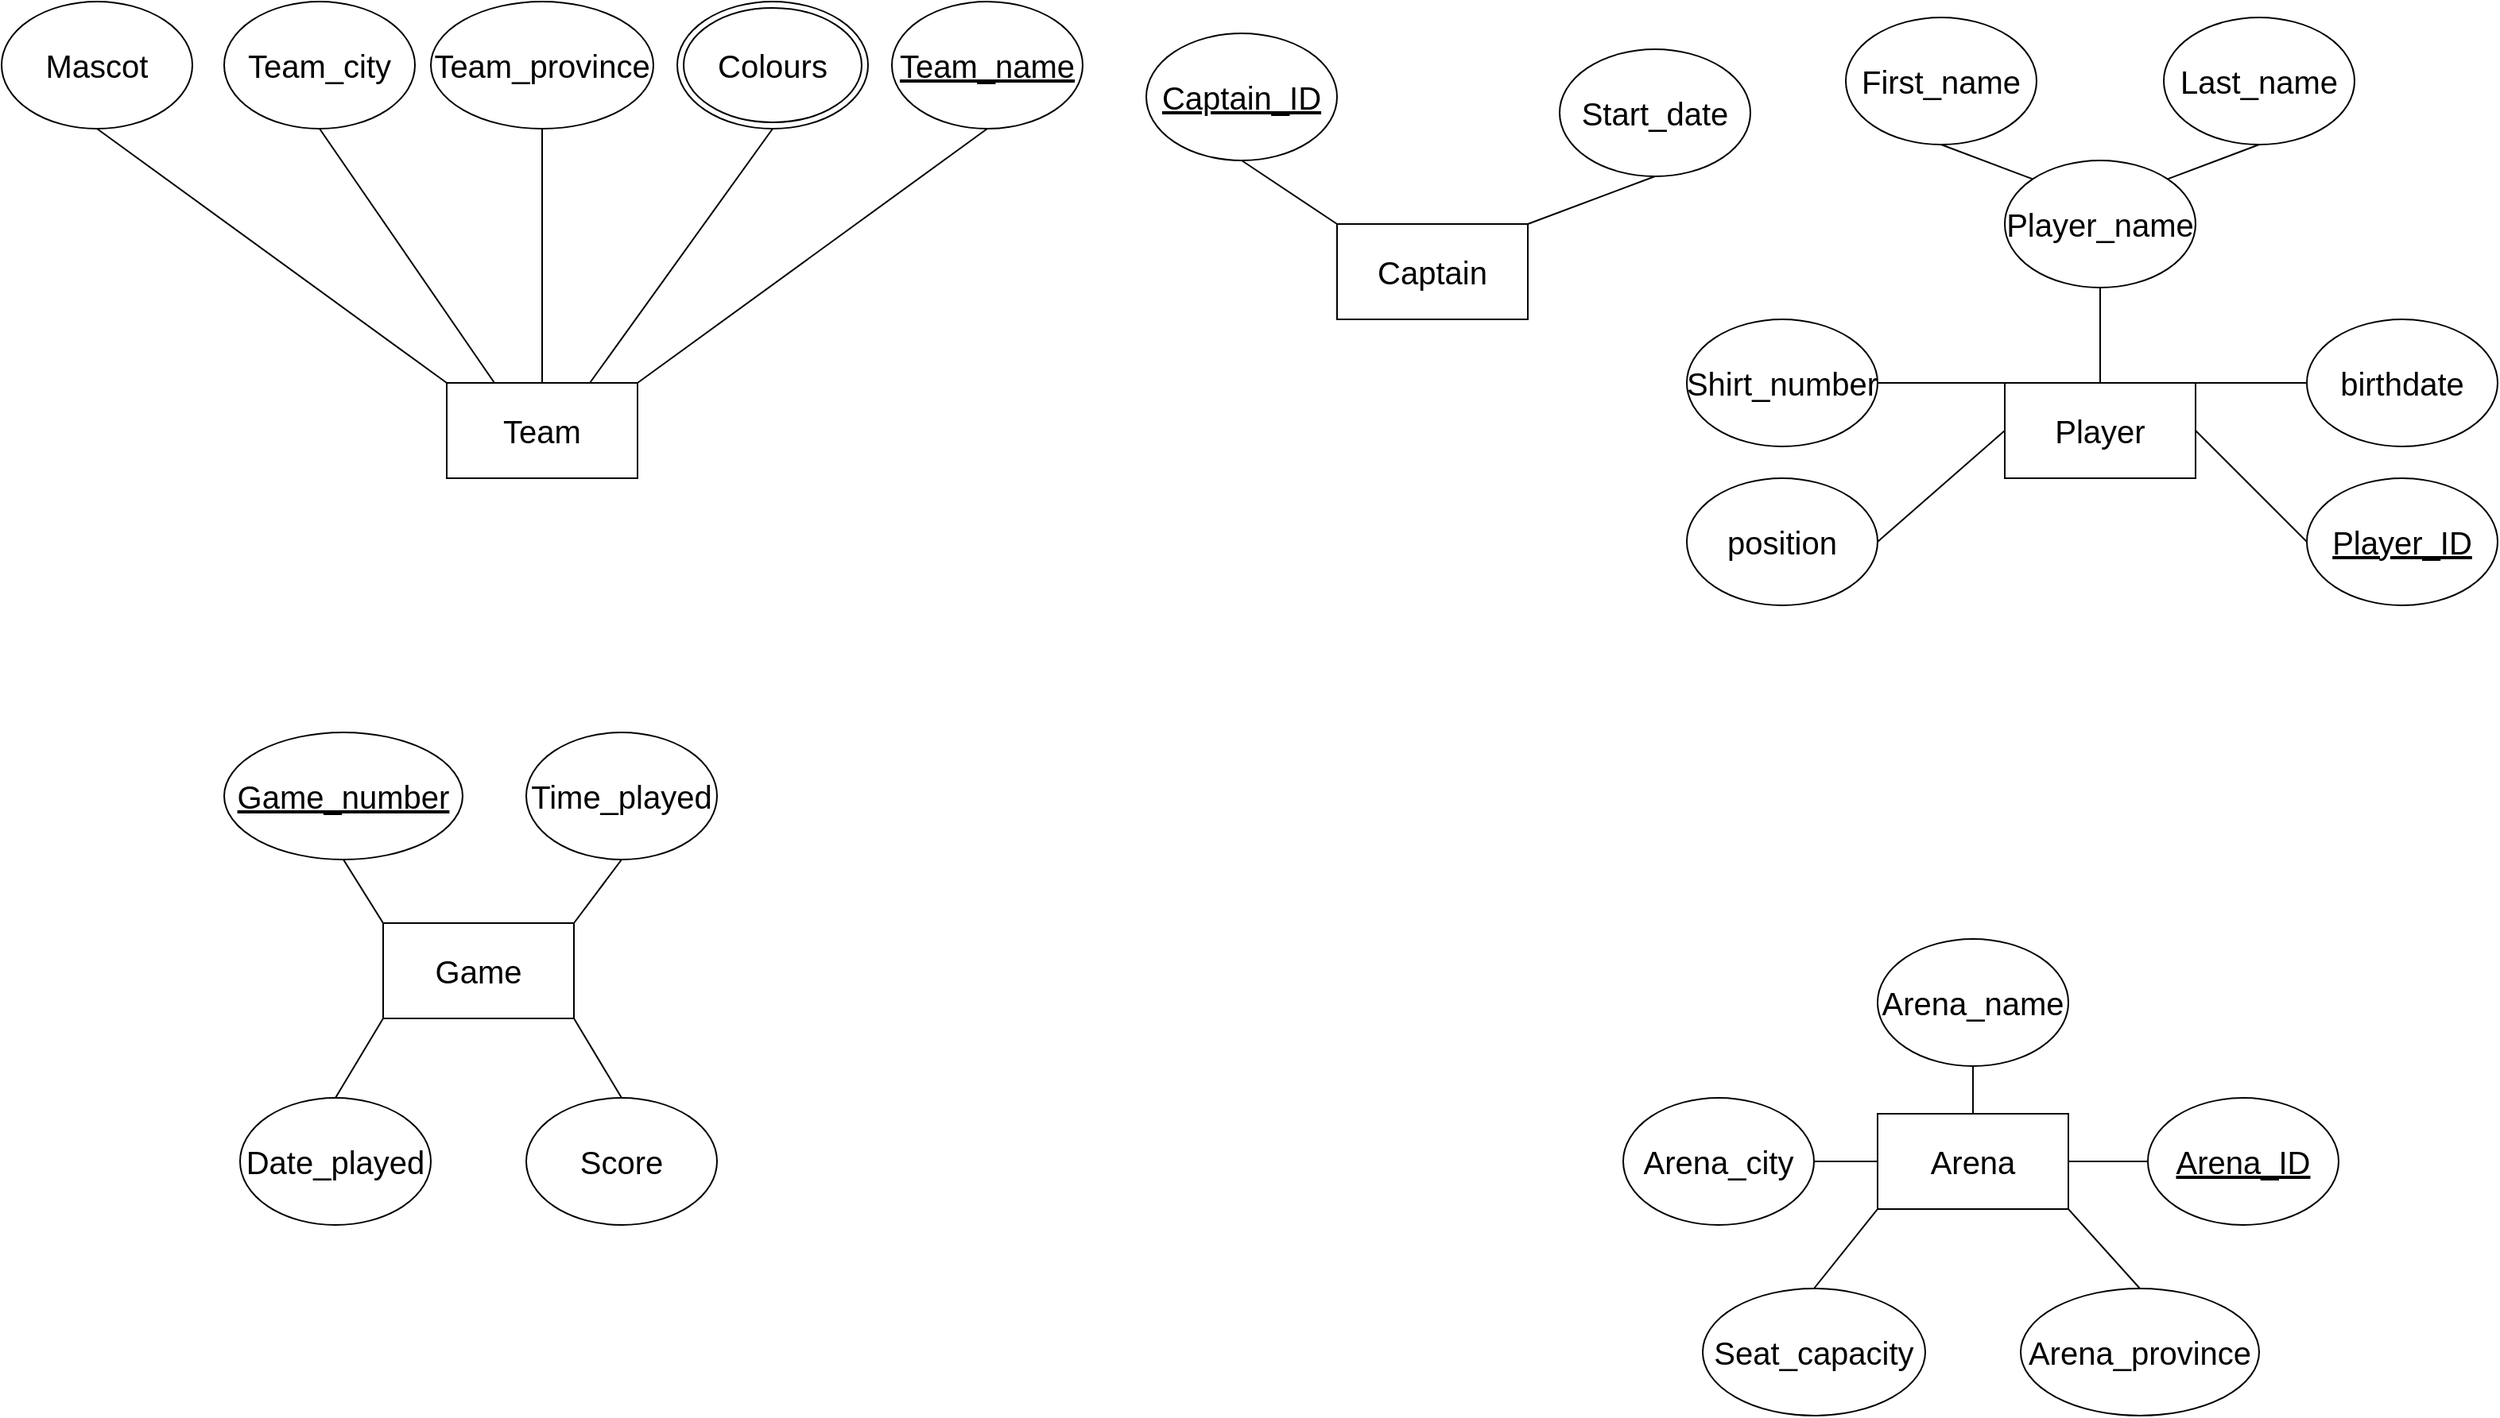 <mxfile version="22.0.3" type="github">
  <diagram name="Page-1" id="1Um2orX1gDLMB8wrH6vC">
    <mxGraphModel dx="2220" dy="1248" grid="1" gridSize="10" guides="1" tooltips="1" connect="1" arrows="1" fold="1" page="1" pageScale="1" pageWidth="850" pageHeight="1100" math="0" shadow="0">
      <root>
        <mxCell id="0" />
        <mxCell id="1" parent="0" />
        <mxCell id="F3CCAS_1allMjRnpE31i-1" value="&lt;font style=&quot;font-size: 20px;&quot;&gt;Team&lt;/font&gt;" style="rounded=0;whiteSpace=wrap;html=1;" parent="1" vertex="1">
          <mxGeometry x="280" y="240" width="120" height="60" as="geometry" />
        </mxCell>
        <mxCell id="F3CCAS_1allMjRnpE31i-2" value="&lt;font style=&quot;font-size: 20px;&quot;&gt;Mascot&lt;/font&gt;" style="ellipse;whiteSpace=wrap;html=1;" parent="1" vertex="1">
          <mxGeometry width="120" height="80" as="geometry" />
        </mxCell>
        <mxCell id="F3CCAS_1allMjRnpE31i-4" value="&lt;span style=&quot;font-size: 20px;&quot;&gt;&lt;u&gt;Team_name&lt;/u&gt;&lt;/span&gt;" style="ellipse;whiteSpace=wrap;html=1;" parent="1" vertex="1">
          <mxGeometry x="560" width="120" height="80" as="geometry" />
        </mxCell>
        <mxCell id="F3CCAS_1allMjRnpE31i-5" value="&lt;font style=&quot;font-size: 20px;&quot;&gt;Team_city&lt;/font&gt;" style="ellipse;whiteSpace=wrap;html=1;" parent="1" vertex="1">
          <mxGeometry x="140" width="120" height="80" as="geometry" />
        </mxCell>
        <mxCell id="F3CCAS_1allMjRnpE31i-7" value="" style="endArrow=none;html=1;rounded=0;entryX=0;entryY=0;entryDx=0;entryDy=0;exitX=0.5;exitY=1;exitDx=0;exitDy=0;" parent="1" source="F3CCAS_1allMjRnpE31i-2" target="F3CCAS_1allMjRnpE31i-1" edge="1">
          <mxGeometry width="50" height="50" relative="1" as="geometry">
            <mxPoint x="400" y="220" as="sourcePoint" />
            <mxPoint x="450" y="170" as="targetPoint" />
          </mxGeometry>
        </mxCell>
        <mxCell id="F3CCAS_1allMjRnpE31i-9" value="" style="endArrow=none;html=1;rounded=0;entryX=0.25;entryY=0;entryDx=0;entryDy=0;exitX=0.5;exitY=1;exitDx=0;exitDy=0;" parent="1" source="F3CCAS_1allMjRnpE31i-5" target="F3CCAS_1allMjRnpE31i-1" edge="1">
          <mxGeometry width="50" height="50" relative="1" as="geometry">
            <mxPoint x="400" y="220" as="sourcePoint" />
            <mxPoint x="450" y="170" as="targetPoint" />
          </mxGeometry>
        </mxCell>
        <mxCell id="F3CCAS_1allMjRnpE31i-11" value="" style="endArrow=none;html=1;rounded=0;exitX=1;exitY=0;exitDx=0;exitDy=0;entryX=0.5;entryY=1;entryDx=0;entryDy=0;" parent="1" source="F3CCAS_1allMjRnpE31i-1" target="F3CCAS_1allMjRnpE31i-4" edge="1">
          <mxGeometry width="50" height="50" relative="1" as="geometry">
            <mxPoint x="400" y="220" as="sourcePoint" />
            <mxPoint x="450" y="170" as="targetPoint" />
          </mxGeometry>
        </mxCell>
        <mxCell id="F3CCAS_1allMjRnpE31i-12" value="" style="endArrow=none;html=1;rounded=0;entryX=0.75;entryY=0;entryDx=0;entryDy=0;exitX=0.5;exitY=1;exitDx=0;exitDy=0;" parent="1" source="F3CCAS_1allMjRnpE31i-17" target="F3CCAS_1allMjRnpE31i-1" edge="1">
          <mxGeometry width="50" height="50" relative="1" as="geometry">
            <mxPoint x="470" y="110" as="sourcePoint" />
            <mxPoint x="450" y="170" as="targetPoint" />
          </mxGeometry>
        </mxCell>
        <mxCell id="F3CCAS_1allMjRnpE31i-13" value="&lt;font style=&quot;font-size: 20px;&quot;&gt;Team_province&lt;/font&gt;" style="ellipse;whiteSpace=wrap;html=1;" parent="1" vertex="1">
          <mxGeometry x="270" width="140" height="80" as="geometry" />
        </mxCell>
        <mxCell id="F3CCAS_1allMjRnpE31i-14" value="" style="endArrow=none;html=1;rounded=0;entryX=0.5;entryY=1;entryDx=0;entryDy=0;exitX=0.5;exitY=0;exitDx=0;exitDy=0;" parent="1" source="F3CCAS_1allMjRnpE31i-1" target="F3CCAS_1allMjRnpE31i-13" edge="1">
          <mxGeometry width="50" height="50" relative="1" as="geometry">
            <mxPoint x="400" y="220" as="sourcePoint" />
            <mxPoint x="450" y="170" as="targetPoint" />
          </mxGeometry>
        </mxCell>
        <mxCell id="F3CCAS_1allMjRnpE31i-17" value="&lt;font style=&quot;font-size: 20px;&quot;&gt;Colours&lt;/font&gt;" style="ellipse;shape=doubleEllipse;whiteSpace=wrap;html=1;" parent="1" vertex="1">
          <mxGeometry x="425" width="120" height="80" as="geometry" />
        </mxCell>
        <mxCell id="F3CCAS_1allMjRnpE31i-18" value="&lt;font style=&quot;font-size: 20px;&quot;&gt;Player&lt;/font&gt;" style="rounded=0;whiteSpace=wrap;html=1;" parent="1" vertex="1">
          <mxGeometry x="1260" y="240" width="120" height="60" as="geometry" />
        </mxCell>
        <mxCell id="F3CCAS_1allMjRnpE31i-22" value="&lt;font style=&quot;font-size: 20px;&quot;&gt;&lt;u&gt;Player_ID&lt;/u&gt;&lt;/font&gt;" style="ellipse;whiteSpace=wrap;html=1;" parent="1" vertex="1">
          <mxGeometry x="1450" y="300" width="120" height="80" as="geometry" />
        </mxCell>
        <mxCell id="F3CCAS_1allMjRnpE31i-23" value="&lt;span style=&quot;font-size: 20px;&quot;&gt;Player_name&lt;/span&gt;" style="ellipse;whiteSpace=wrap;html=1;" parent="1" vertex="1">
          <mxGeometry x="1260" y="100" width="120" height="80" as="geometry" />
        </mxCell>
        <mxCell id="F3CCAS_1allMjRnpE31i-24" value="&lt;span style=&quot;font-size: 20px;&quot;&gt;First_name&lt;/span&gt;" style="ellipse;whiteSpace=wrap;html=1;" parent="1" vertex="1">
          <mxGeometry x="1160" y="10" width="120" height="80" as="geometry" />
        </mxCell>
        <mxCell id="F3CCAS_1allMjRnpE31i-25" value="&lt;font style=&quot;font-size: 20px;&quot;&gt;Last_name&lt;/font&gt;" style="ellipse;whiteSpace=wrap;html=1;" parent="1" vertex="1">
          <mxGeometry x="1360" y="10" width="120" height="80" as="geometry" />
        </mxCell>
        <mxCell id="F3CCAS_1allMjRnpE31i-26" value="" style="endArrow=none;html=1;rounded=0;entryX=0;entryY=0;entryDx=0;entryDy=0;exitX=0.5;exitY=1;exitDx=0;exitDy=0;" parent="1" source="F3CCAS_1allMjRnpE31i-24" target="F3CCAS_1allMjRnpE31i-23" edge="1">
          <mxGeometry width="50" height="50" relative="1" as="geometry">
            <mxPoint x="430" y="410" as="sourcePoint" />
            <mxPoint x="480" y="360" as="targetPoint" />
          </mxGeometry>
        </mxCell>
        <mxCell id="F3CCAS_1allMjRnpE31i-27" value="" style="endArrow=none;html=1;rounded=0;entryX=1;entryY=0;entryDx=0;entryDy=0;exitX=0.5;exitY=1;exitDx=0;exitDy=0;" parent="1" source="F3CCAS_1allMjRnpE31i-25" target="F3CCAS_1allMjRnpE31i-23" edge="1">
          <mxGeometry width="50" height="50" relative="1" as="geometry">
            <mxPoint x="430" y="410" as="sourcePoint" />
            <mxPoint x="480" y="360" as="targetPoint" />
          </mxGeometry>
        </mxCell>
        <mxCell id="F3CCAS_1allMjRnpE31i-28" value="&lt;font style=&quot;font-size: 20px;&quot;&gt;position&lt;/font&gt;" style="ellipse;whiteSpace=wrap;html=1;" parent="1" vertex="1">
          <mxGeometry x="1060" y="300" width="120" height="80" as="geometry" />
        </mxCell>
        <mxCell id="F3CCAS_1allMjRnpE31i-29" value="&lt;font style=&quot;font-size: 20px;&quot;&gt;birthdate&lt;/font&gt;" style="ellipse;whiteSpace=wrap;html=1;" parent="1" vertex="1">
          <mxGeometry x="1450" y="200" width="120" height="80" as="geometry" />
        </mxCell>
        <mxCell id="F3CCAS_1allMjRnpE31i-30" value="" style="endArrow=none;html=1;rounded=0;exitX=0.5;exitY=1;exitDx=0;exitDy=0;entryX=0.5;entryY=0;entryDx=0;entryDy=0;" parent="1" source="F3CCAS_1allMjRnpE31i-23" target="F3CCAS_1allMjRnpE31i-18" edge="1">
          <mxGeometry width="50" height="50" relative="1" as="geometry">
            <mxPoint x="780" y="590" as="sourcePoint" />
            <mxPoint x="830" y="540" as="targetPoint" />
          </mxGeometry>
        </mxCell>
        <mxCell id="F3CCAS_1allMjRnpE31i-32" value="" style="endArrow=none;html=1;rounded=0;entryX=0;entryY=0.5;entryDx=0;entryDy=0;exitX=1;exitY=0;exitDx=0;exitDy=0;" parent="1" source="F3CCAS_1allMjRnpE31i-18" target="F3CCAS_1allMjRnpE31i-29" edge="1">
          <mxGeometry width="50" height="50" relative="1" as="geometry">
            <mxPoint x="780" y="590" as="sourcePoint" />
            <mxPoint x="830" y="540" as="targetPoint" />
          </mxGeometry>
        </mxCell>
        <mxCell id="F3CCAS_1allMjRnpE31i-33" value="" style="endArrow=none;html=1;rounded=0;exitX=0;exitY=0.5;exitDx=0;exitDy=0;entryX=1;entryY=0.5;entryDx=0;entryDy=0;" parent="1" source="F3CCAS_1allMjRnpE31i-22" target="F3CCAS_1allMjRnpE31i-18" edge="1">
          <mxGeometry width="50" height="50" relative="1" as="geometry">
            <mxPoint x="780" y="590" as="sourcePoint" />
            <mxPoint x="830" y="540" as="targetPoint" />
          </mxGeometry>
        </mxCell>
        <mxCell id="F3CCAS_1allMjRnpE31i-34" value="" style="endArrow=none;html=1;rounded=0;exitX=1;exitY=0.5;exitDx=0;exitDy=0;entryX=0;entryY=0.5;entryDx=0;entryDy=0;" parent="1" source="F3CCAS_1allMjRnpE31i-28" target="F3CCAS_1allMjRnpE31i-18" edge="1">
          <mxGeometry width="50" height="50" relative="1" as="geometry">
            <mxPoint x="780" y="590" as="sourcePoint" />
            <mxPoint x="830" y="540" as="targetPoint" />
          </mxGeometry>
        </mxCell>
        <mxCell id="F3CCAS_1allMjRnpE31i-36" value="&lt;font style=&quot;font-size: 20px;&quot;&gt;Captain&lt;/font&gt;" style="rounded=0;whiteSpace=wrap;html=1;" parent="1" vertex="1">
          <mxGeometry x="840" y="140" width="120" height="60" as="geometry" />
        </mxCell>
        <mxCell id="F3CCAS_1allMjRnpE31i-37" value="&lt;font style=&quot;font-size: 20px;&quot;&gt;&lt;u&gt;Captain_ID&lt;/u&gt;&lt;/font&gt;" style="ellipse;whiteSpace=wrap;html=1;" parent="1" vertex="1">
          <mxGeometry x="720" y="20" width="120" height="80" as="geometry" />
        </mxCell>
        <mxCell id="F3CCAS_1allMjRnpE31i-38" value="&lt;font style=&quot;font-size: 20px;&quot;&gt;Start_date&lt;/font&gt;" style="ellipse;whiteSpace=wrap;html=1;" parent="1" vertex="1">
          <mxGeometry x="980" y="30" width="120" height="80" as="geometry" />
        </mxCell>
        <mxCell id="F3CCAS_1allMjRnpE31i-39" value="" style="endArrow=none;html=1;rounded=0;exitX=1;exitY=0;exitDx=0;exitDy=0;entryX=0.5;entryY=1;entryDx=0;entryDy=0;" parent="1" source="F3CCAS_1allMjRnpE31i-36" target="F3CCAS_1allMjRnpE31i-38" edge="1">
          <mxGeometry width="50" height="50" relative="1" as="geometry">
            <mxPoint x="1110" y="40" as="sourcePoint" />
            <mxPoint x="1160" y="-10" as="targetPoint" />
          </mxGeometry>
        </mxCell>
        <mxCell id="F3CCAS_1allMjRnpE31i-40" value="" style="endArrow=none;html=1;rounded=0;entryX=0.5;entryY=1;entryDx=0;entryDy=0;exitX=0;exitY=0;exitDx=0;exitDy=0;" parent="1" source="F3CCAS_1allMjRnpE31i-36" target="F3CCAS_1allMjRnpE31i-37" edge="1">
          <mxGeometry width="50" height="50" relative="1" as="geometry">
            <mxPoint x="1110" y="40" as="sourcePoint" />
            <mxPoint x="1160" y="-10" as="targetPoint" />
          </mxGeometry>
        </mxCell>
        <mxCell id="irxl1gJs7Yzo-ps2P689-1" value="&lt;font style=&quot;font-size: 20px;&quot;&gt;Shirt_number&lt;/font&gt;" style="ellipse;whiteSpace=wrap;html=1;" vertex="1" parent="1">
          <mxGeometry x="1060" y="200" width="120" height="80" as="geometry" />
        </mxCell>
        <mxCell id="irxl1gJs7Yzo-ps2P689-2" value="" style="endArrow=none;html=1;rounded=0;entryX=0;entryY=0;entryDx=0;entryDy=0;exitX=1;exitY=0.5;exitDx=0;exitDy=0;" edge="1" parent="1" source="irxl1gJs7Yzo-ps2P689-1" target="F3CCAS_1allMjRnpE31i-18">
          <mxGeometry width="50" height="50" relative="1" as="geometry">
            <mxPoint x="570" y="510" as="sourcePoint" />
            <mxPoint x="620" y="460" as="targetPoint" />
          </mxGeometry>
        </mxCell>
        <mxCell id="irxl1gJs7Yzo-ps2P689-4" value="&lt;font style=&quot;font-size: 20px;&quot;&gt;Game&lt;/font&gt;" style="rounded=0;whiteSpace=wrap;html=1;" vertex="1" parent="1">
          <mxGeometry x="240" y="580" width="120" height="60" as="geometry" />
        </mxCell>
        <mxCell id="irxl1gJs7Yzo-ps2P689-5" value="&lt;font style=&quot;font-size: 20px;&quot;&gt;&lt;u&gt;Game_number&lt;/u&gt;&lt;/font&gt;" style="ellipse;whiteSpace=wrap;html=1;" vertex="1" parent="1">
          <mxGeometry x="140" y="460" width="150" height="80" as="geometry" />
        </mxCell>
        <mxCell id="irxl1gJs7Yzo-ps2P689-6" value="" style="endArrow=none;html=1;rounded=0;entryX=0.5;entryY=1;entryDx=0;entryDy=0;exitX=0;exitY=0;exitDx=0;exitDy=0;" edge="1" parent="1" source="irxl1gJs7Yzo-ps2P689-4" target="irxl1gJs7Yzo-ps2P689-5">
          <mxGeometry width="50" height="50" relative="1" as="geometry">
            <mxPoint x="270" y="600" as="sourcePoint" />
            <mxPoint x="320" y="550" as="targetPoint" />
          </mxGeometry>
        </mxCell>
        <mxCell id="irxl1gJs7Yzo-ps2P689-8" value="&lt;font style=&quot;font-size: 20px;&quot;&gt;Time_played&lt;/font&gt;" style="ellipse;whiteSpace=wrap;html=1;" vertex="1" parent="1">
          <mxGeometry x="330" y="460" width="120" height="80" as="geometry" />
        </mxCell>
        <mxCell id="irxl1gJs7Yzo-ps2P689-9" value="&lt;font style=&quot;font-size: 20px;&quot;&gt;Date_played&lt;/font&gt;" style="ellipse;whiteSpace=wrap;html=1;" vertex="1" parent="1">
          <mxGeometry x="150" y="690" width="120" height="80" as="geometry" />
        </mxCell>
        <mxCell id="irxl1gJs7Yzo-ps2P689-10" value="&lt;font style=&quot;font-size: 20px;&quot;&gt;Score&lt;/font&gt;" style="ellipse;whiteSpace=wrap;html=1;" vertex="1" parent="1">
          <mxGeometry x="330" y="690" width="120" height="80" as="geometry" />
        </mxCell>
        <mxCell id="irxl1gJs7Yzo-ps2P689-11" value="" style="endArrow=none;html=1;rounded=0;entryX=0.5;entryY=1;entryDx=0;entryDy=0;exitX=1;exitY=0;exitDx=0;exitDy=0;" edge="1" parent="1" source="irxl1gJs7Yzo-ps2P689-4" target="irxl1gJs7Yzo-ps2P689-8">
          <mxGeometry width="50" height="50" relative="1" as="geometry">
            <mxPoint x="270" y="590" as="sourcePoint" />
            <mxPoint x="320" y="540" as="targetPoint" />
          </mxGeometry>
        </mxCell>
        <mxCell id="irxl1gJs7Yzo-ps2P689-12" value="" style="endArrow=none;html=1;rounded=0;entryX=0.5;entryY=0;entryDx=0;entryDy=0;exitX=0;exitY=1;exitDx=0;exitDy=0;" edge="1" parent="1" source="irxl1gJs7Yzo-ps2P689-4" target="irxl1gJs7Yzo-ps2P689-9">
          <mxGeometry width="50" height="50" relative="1" as="geometry">
            <mxPoint x="270" y="590" as="sourcePoint" />
            <mxPoint x="320" y="540" as="targetPoint" />
          </mxGeometry>
        </mxCell>
        <mxCell id="irxl1gJs7Yzo-ps2P689-13" value="" style="endArrow=none;html=1;rounded=0;entryX=0.5;entryY=0;entryDx=0;entryDy=0;exitX=1;exitY=1;exitDx=0;exitDy=0;" edge="1" parent="1" source="irxl1gJs7Yzo-ps2P689-4" target="irxl1gJs7Yzo-ps2P689-10">
          <mxGeometry width="50" height="50" relative="1" as="geometry">
            <mxPoint x="270" y="590" as="sourcePoint" />
            <mxPoint x="320" y="540" as="targetPoint" />
          </mxGeometry>
        </mxCell>
        <mxCell id="irxl1gJs7Yzo-ps2P689-14" value="&lt;font style=&quot;font-size: 20px;&quot;&gt;Arena&lt;/font&gt;" style="rounded=0;whiteSpace=wrap;html=1;" vertex="1" parent="1">
          <mxGeometry x="1180" y="700" width="120" height="60" as="geometry" />
        </mxCell>
        <mxCell id="irxl1gJs7Yzo-ps2P689-15" value="&lt;font style=&quot;font-size: 20px;&quot;&gt;&lt;u&gt;Arena_ID&lt;/u&gt;&lt;/font&gt;" style="ellipse;whiteSpace=wrap;html=1;" vertex="1" parent="1">
          <mxGeometry x="1350" y="690" width="120" height="80" as="geometry" />
        </mxCell>
        <mxCell id="irxl1gJs7Yzo-ps2P689-17" value="&lt;font style=&quot;font-size: 20px;&quot;&gt;Arena_name&lt;/font&gt;" style="ellipse;whiteSpace=wrap;html=1;" vertex="1" parent="1">
          <mxGeometry x="1180" y="590" width="120" height="80" as="geometry" />
        </mxCell>
        <mxCell id="irxl1gJs7Yzo-ps2P689-18" value="&lt;font style=&quot;font-size: 20px;&quot;&gt;Arena_city&lt;/font&gt;" style="ellipse;whiteSpace=wrap;html=1;" vertex="1" parent="1">
          <mxGeometry x="1020" y="690" width="120" height="80" as="geometry" />
        </mxCell>
        <mxCell id="irxl1gJs7Yzo-ps2P689-19" value="&lt;font style=&quot;font-size: 20px;&quot;&gt;Arena_province&lt;/font&gt;" style="ellipse;whiteSpace=wrap;html=1;" vertex="1" parent="1">
          <mxGeometry x="1270" y="810" width="150" height="80" as="geometry" />
        </mxCell>
        <mxCell id="irxl1gJs7Yzo-ps2P689-21" value="&lt;font style=&quot;font-size: 20px;&quot;&gt;Seat_capacity&lt;/font&gt;" style="ellipse;whiteSpace=wrap;html=1;" vertex="1" parent="1">
          <mxGeometry x="1070" y="810" width="140" height="80" as="geometry" />
        </mxCell>
        <mxCell id="irxl1gJs7Yzo-ps2P689-22" value="" style="endArrow=none;html=1;rounded=0;entryX=1;entryY=0.5;entryDx=0;entryDy=0;exitX=0;exitY=0.5;exitDx=0;exitDy=0;" edge="1" parent="1" source="irxl1gJs7Yzo-ps2P689-14" target="irxl1gJs7Yzo-ps2P689-18">
          <mxGeometry width="50" height="50" relative="1" as="geometry">
            <mxPoint x="1190" y="800" as="sourcePoint" />
            <mxPoint x="1240" y="750" as="targetPoint" />
          </mxGeometry>
        </mxCell>
        <mxCell id="irxl1gJs7Yzo-ps2P689-23" value="" style="endArrow=none;html=1;rounded=0;entryX=0.5;entryY=0;entryDx=0;entryDy=0;exitX=0;exitY=1;exitDx=0;exitDy=0;" edge="1" parent="1" source="irxl1gJs7Yzo-ps2P689-14" target="irxl1gJs7Yzo-ps2P689-21">
          <mxGeometry width="50" height="50" relative="1" as="geometry">
            <mxPoint x="1190" y="800" as="sourcePoint" />
            <mxPoint x="1300" y="730" as="targetPoint" />
          </mxGeometry>
        </mxCell>
        <mxCell id="irxl1gJs7Yzo-ps2P689-24" value="" style="endArrow=none;html=1;rounded=0;exitX=0;exitY=0.5;exitDx=0;exitDy=0;entryX=1;entryY=0.5;entryDx=0;entryDy=0;" edge="1" parent="1" source="irxl1gJs7Yzo-ps2P689-15" target="irxl1gJs7Yzo-ps2P689-14">
          <mxGeometry width="50" height="50" relative="1" as="geometry">
            <mxPoint x="1190" y="800" as="sourcePoint" />
            <mxPoint x="1240" y="750" as="targetPoint" />
          </mxGeometry>
        </mxCell>
        <mxCell id="irxl1gJs7Yzo-ps2P689-25" value="" style="endArrow=none;html=1;rounded=0;exitX=0.5;exitY=0;exitDx=0;exitDy=0;entryX=1;entryY=1;entryDx=0;entryDy=0;" edge="1" parent="1" source="irxl1gJs7Yzo-ps2P689-19" target="irxl1gJs7Yzo-ps2P689-14">
          <mxGeometry width="50" height="50" relative="1" as="geometry">
            <mxPoint x="1190" y="800" as="sourcePoint" />
            <mxPoint x="1240" y="750" as="targetPoint" />
          </mxGeometry>
        </mxCell>
        <mxCell id="irxl1gJs7Yzo-ps2P689-26" value="" style="endArrow=none;html=1;rounded=0;exitX=0.5;exitY=1;exitDx=0;exitDy=0;" edge="1" parent="1" source="irxl1gJs7Yzo-ps2P689-17">
          <mxGeometry width="50" height="50" relative="1" as="geometry">
            <mxPoint x="1190" y="800" as="sourcePoint" />
            <mxPoint x="1240" y="700" as="targetPoint" />
          </mxGeometry>
        </mxCell>
      </root>
    </mxGraphModel>
  </diagram>
</mxfile>
